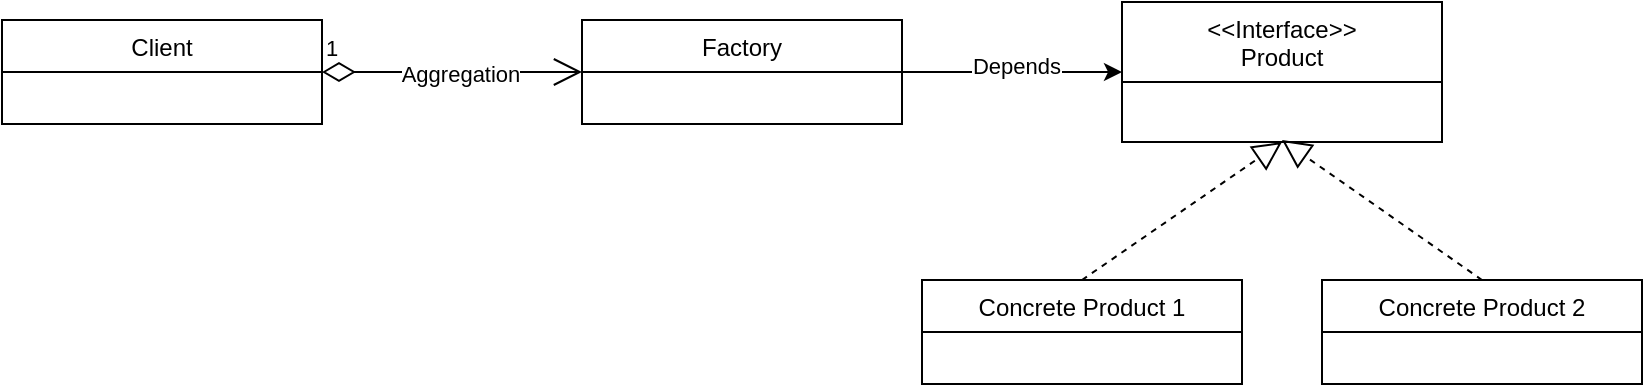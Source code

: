 <mxfile version="26.2.13" pages="2">
  <diagram name="Simple Factory" id="cjmlEU_gAZvNsrGUzcT8">
    <mxGraphModel dx="1420" dy="786" grid="1" gridSize="10" guides="1" tooltips="1" connect="1" arrows="1" fold="1" page="1" pageScale="1" pageWidth="850" pageHeight="1100" math="0" shadow="0">
      <root>
        <mxCell id="0" />
        <mxCell id="1" parent="0" />
        <mxCell id="SXAyWsIe-Rgr8Huop5yN-3" value="Client" style="swimlane;fontStyle=0;align=center;verticalAlign=top;childLayout=stackLayout;horizontal=1;startSize=26;horizontalStack=0;resizeParent=1;resizeParentMax=0;resizeLast=0;collapsible=1;marginBottom=0;whiteSpace=wrap;html=1;" vertex="1" parent="1">
          <mxGeometry x="20" y="340" width="160" height="52" as="geometry">
            <mxRectangle x="200" y="340" width="100" height="30" as="alternateBounds" />
          </mxGeometry>
        </mxCell>
        <mxCell id="SXAyWsIe-Rgr8Huop5yN-16" style="edgeStyle=orthogonalEdgeStyle;rounded=0;orthogonalLoop=1;jettySize=auto;html=1;entryX=0;entryY=0.5;entryDx=0;entryDy=0;fontStyle=0;exitX=1;exitY=0.5;exitDx=0;exitDy=0;" edge="1" parent="1" source="SXAyWsIe-Rgr8Huop5yN-7" target="SXAyWsIe-Rgr8Huop5yN-13">
          <mxGeometry relative="1" as="geometry">
            <mxPoint x="500" y="366" as="sourcePoint" />
          </mxGeometry>
        </mxCell>
        <mxCell id="SXAyWsIe-Rgr8Huop5yN-24" value="Depends" style="edgeLabel;html=1;align=center;verticalAlign=middle;resizable=0;points=[];" vertex="1" connectable="0" parent="SXAyWsIe-Rgr8Huop5yN-16">
          <mxGeometry x="0.029" y="3" relative="1" as="geometry">
            <mxPoint as="offset" />
          </mxGeometry>
        </mxCell>
        <mxCell id="SXAyWsIe-Rgr8Huop5yN-7" value="Factory" style="swimlane;fontStyle=0;align=center;verticalAlign=top;childLayout=stackLayout;horizontal=1;startSize=26;horizontalStack=0;resizeParent=1;resizeParentMax=0;resizeLast=0;collapsible=1;marginBottom=0;whiteSpace=wrap;html=1;" vertex="1" parent="1">
          <mxGeometry x="310" y="340" width="160" height="52" as="geometry">
            <mxRectangle x="200" y="340" width="100" height="30" as="alternateBounds" />
          </mxGeometry>
        </mxCell>
        <mxCell id="SXAyWsIe-Rgr8Huop5yN-9" value="1" style="endArrow=open;html=1;endSize=12;startArrow=diamondThin;startSize=14;startFill=0;edgeStyle=orthogonalEdgeStyle;align=left;verticalAlign=bottom;rounded=0;exitX=1;exitY=0.5;exitDx=0;exitDy=0;entryX=0;entryY=0.5;entryDx=0;entryDy=0;fontStyle=0" edge="1" parent="1" source="SXAyWsIe-Rgr8Huop5yN-3" target="SXAyWsIe-Rgr8Huop5yN-7">
          <mxGeometry x="-1" y="3" relative="1" as="geometry">
            <mxPoint x="350" y="410" as="sourcePoint" />
            <mxPoint x="510" y="410" as="targetPoint" />
          </mxGeometry>
        </mxCell>
        <mxCell id="SXAyWsIe-Rgr8Huop5yN-15" value="Aggregation" style="edgeLabel;html=1;align=center;verticalAlign=middle;resizable=0;points=[];fontStyle=0" vertex="1" connectable="0" parent="SXAyWsIe-Rgr8Huop5yN-9">
          <mxGeometry x="0.061" y="-1" relative="1" as="geometry">
            <mxPoint as="offset" />
          </mxGeometry>
        </mxCell>
        <mxCell id="SXAyWsIe-Rgr8Huop5yN-13" value="&lt;span style=&quot;&quot;&gt;&amp;lt;&amp;lt;Interface&amp;gt;&amp;gt;&lt;/span&gt;&lt;div&gt;&lt;span style=&quot;&quot;&gt;Product&lt;/span&gt;&lt;/div&gt;" style="swimlane;fontStyle=0;align=center;verticalAlign=top;childLayout=stackLayout;horizontal=1;startSize=40;horizontalStack=0;resizeParent=1;resizeParentMax=0;resizeLast=0;collapsible=1;marginBottom=0;whiteSpace=wrap;html=1;" vertex="1" parent="1">
          <mxGeometry x="580" y="331" width="160" height="70" as="geometry">
            <mxRectangle x="200" y="340" width="100" height="30" as="alternateBounds" />
          </mxGeometry>
        </mxCell>
        <mxCell id="SXAyWsIe-Rgr8Huop5yN-17" value="Concrete Product 1" style="swimlane;fontStyle=0;align=center;verticalAlign=top;childLayout=stackLayout;horizontal=1;startSize=26;horizontalStack=0;resizeParent=1;resizeParentMax=0;resizeLast=0;collapsible=1;marginBottom=0;whiteSpace=wrap;html=1;" vertex="1" parent="1">
          <mxGeometry x="480" y="470" width="160" height="52" as="geometry">
            <mxRectangle x="200" y="340" width="100" height="30" as="alternateBounds" />
          </mxGeometry>
        </mxCell>
        <mxCell id="SXAyWsIe-Rgr8Huop5yN-18" value="Concrete Product 2" style="swimlane;fontStyle=0;align=center;verticalAlign=top;childLayout=stackLayout;horizontal=1;startSize=26;horizontalStack=0;resizeParent=1;resizeParentMax=0;resizeLast=0;collapsible=1;marginBottom=0;whiteSpace=wrap;html=1;" vertex="1" parent="1">
          <mxGeometry x="680" y="470" width="160" height="52" as="geometry">
            <mxRectangle x="200" y="340" width="100" height="30" as="alternateBounds" />
          </mxGeometry>
        </mxCell>
        <mxCell id="SXAyWsIe-Rgr8Huop5yN-21" value="" style="endArrow=block;dashed=1;endFill=0;endSize=12;html=1;rounded=0;entryX=0.5;entryY=1;entryDx=0;entryDy=0;exitX=0.5;exitY=0;exitDx=0;exitDy=0;fontStyle=0" edge="1" parent="1" source="SXAyWsIe-Rgr8Huop5yN-17" target="SXAyWsIe-Rgr8Huop5yN-13">
          <mxGeometry width="160" relative="1" as="geometry">
            <mxPoint x="390" y="410" as="sourcePoint" />
            <mxPoint x="550" y="410" as="targetPoint" />
          </mxGeometry>
        </mxCell>
        <mxCell id="SXAyWsIe-Rgr8Huop5yN-22" value="" style="endArrow=block;dashed=1;endFill=0;endSize=12;html=1;rounded=0;exitX=0.5;exitY=0;exitDx=0;exitDy=0;fontStyle=0" edge="1" parent="1" source="SXAyWsIe-Rgr8Huop5yN-18">
          <mxGeometry width="160" relative="1" as="geometry">
            <mxPoint x="570" y="480" as="sourcePoint" />
            <mxPoint x="660" y="400" as="targetPoint" />
          </mxGeometry>
        </mxCell>
      </root>
    </mxGraphModel>
  </diagram>
  <diagram id="l1XIJsYFfWdo0kpSefsM" name="Page-2">
    <mxGraphModel grid="1" page="1" gridSize="10" guides="1" tooltips="1" connect="1" arrows="1" fold="1" pageScale="1" pageWidth="850" pageHeight="1100" math="0" shadow="0">
      <root>
        <mxCell id="0" />
        <mxCell id="1" parent="0" />
      </root>
    </mxGraphModel>
  </diagram>
</mxfile>
